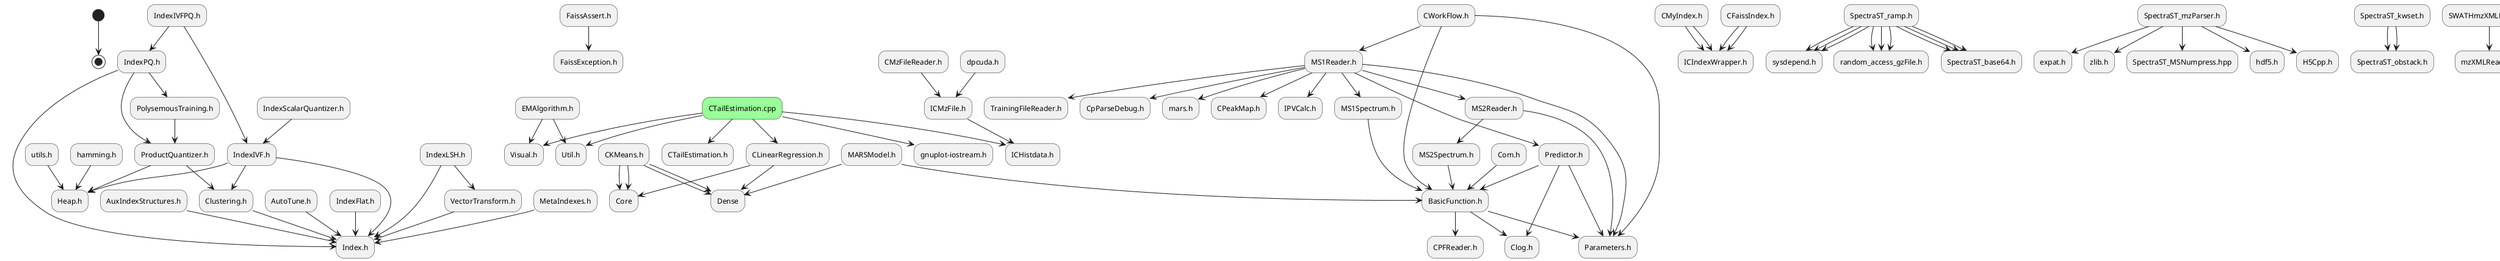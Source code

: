 Generated by Python tool to show the relationship of CPP files. 
Command line:
['/data/wulong/scripts/header_dependency.py', '../../mzXMLReader/', 'True']
@startuml
(*) --> (*)
"hamming.h"  --> "Heap.h"
"ProductQuantizer.h"  --> "Clustering.h"
"ProductQuantizer.h"  --> "Heap.h"
"FaissAssert.h"  --> "FaissException.h"
"EMAlgorithm.h"  --> "Util.h"
"EMAlgorithm.h"  --> "Visual.h"
"MetaIndexes.h"  --> "Index.h"
"Com.h"  --> "BasicFunction.h"
"CMyIndex.h"  --> "ICIndexWrapper.h"
"SpectraST_ramp.h"  --> "sysdepend.h"
"SpectraST_ramp.h"  --> "random_access_gzFile.h"
"SpectraST_ramp.h"  --> "SpectraST_base64.h"
"SpectraST_mzParser.h"  --> "expat.h"
"SpectraST_mzParser.h"  --> "zlib.h"
"SpectraST_mzParser.h"  --> "SpectraST_MSNumpress.hpp"
"SpectraST_mzParser.h"  --> "hdf5.h"
"SpectraST_mzParser.h"  --> "H5Cpp.h"
"SpectraST_kwset.h"  --> "SpectraST_obstack.h"
"CMyIndex.h"  --> "ICIndexWrapper.h"
"Predictor.h"  --> "Parameters.h"
"Predictor.h"  --> "Clog.h"
"Predictor.h"  --> "BasicFunction.h"
"IndexPQ.h"  --> "Index.h"
"IndexPQ.h"  --> "ProductQuantizer.h"
"IndexPQ.h"  --> "PolysemousTraining.h"
"MS2Reader.h"  --> "Parameters.h"
"MS2Reader.h"  --> "MS2Spectrum.h"
"SWATHmzXMLReader.h"  --> "mzXMLReader.h"
"MARSModel.h"  --> "BasicFunction.h"
"MARSModel.h"  --> "Dense"
"MS1Spectrum.h"  --> "BasicFunction.h"
"AuxIndexStructures.h"  --> "Index.h"
"PolysemousTraining.h"  --> "ProductQuantizer.h"
"IndexIVFPQ.h"  --> "IndexIVF.h"
"IndexIVFPQ.h"  --> "IndexPQ.h"
"MS1Reader.h"  --> "Parameters.h"
"MS1Reader.h"  --> "MS1Spectrum.h"
"MS1Reader.h"  --> "TrainingFileReader.h"
"MS1Reader.h"  --> "MS2Reader.h"
"MS1Reader.h"  --> "CpParseDebug.h"
"MS1Reader.h"  --> "Predictor.h"
"MS1Reader.h"  --> "mars.h"
"MS1Reader.h"  --> "CPeakMap.h"
"MS1Reader.h"  --> "IPVCalc.h"
"SpectraST_kwset.h"  --> "SpectraST_obstack.h"
"XMLFileParser.h"  --> "rapidxml.hpp"
"XMLFileParser.h"  --> "ICGtInfoUpdate.h"
"utils.h"  --> "Heap.h"
"IndexIVF.h"  --> "Index.h"
"IndexIVF.h"  --> "Clustering.h"
"IndexIVF.h"  --> "Heap.h"
"Clustering.h"  --> "Index.h"
"CMzFileReader.h"  --> "ICMzFile.h"
"AutoTune.h"  --> "Index.h"
"CKMeans.h"  --> "Core"
"CKMeans.h"  --> "Dense"
"IndexFlat.h"  --> "Index.h"
"SpectraST_ramp.h"  --> "sysdepend.h"
"SpectraST_ramp.h"  --> "random_access_gzFile.h"
"SpectraST_ramp.h"  --> "SpectraST_base64.h"
"predicted_spectra.h"  --> "AllScoreModels.h"
"IndexLSH.h"  --> "Index.h"
"IndexLSH.h"  --> "VectorTransform.h"
"CFaissIndex.h"  --> "ICIndexWrapper.h"
"swathdenoise.h"  --> "PeakList.h"
"IndexScalarQuantizer.h"  --> "IndexIVF.h"
"CFaissIndex.h"  --> "ICIndexWrapper.h"
"dpcuda.h"  --> "ICMzFile.h"
"CLinearRegression.h"  --> "Core"
"CLinearRegression.h"  --> "Dense"
"CKMeans.h"  --> "Core"
"CKMeans.h"  --> "Dense"
"ConcreteQueries.h"  --> "ICQuery.h"
"VectorTransform.h"  --> "Index.h"
"ICMzFile.h"  --> "ICHistdata.h"
"SpectraST_ramp.h"  --> "sysdepend.h"
"SpectraST_ramp.h"  --> "random_access_gzFile.h"
"SpectraST_ramp.h"  --> "SpectraST_base64.h"
"BasicFunction.h"  --> "Clog.h"
"BasicFunction.h"  --> "CPFReader.h"
"BasicFunction.h"  --> "Parameters.h"
"FCgiIO.h"  --> "fcgio.h"
"FCgiIO.h"  --> "CgiInput.h"
"MS2Spectrum.h"  --> "BasicFunction.h"
"CWorkFlow.h"  --> "Parameters.h"
"CWorkFlow.h"  --> "BasicFunction.h"
"CWorkFlow.h"  --> "MS1Reader.h"
"CTailEstimation.cpp" #99FF99 --> "CTailEstimation.h"
"CTailEstimation.cpp" #99FF99 --> "CLinearRegression.h"
"CTailEstimation.cpp" #99FF99 --> "Visual.h"
"CTailEstimation.cpp" #99FF99 --> "Util.h"
"CTailEstimation.cpp" #99FF99 --> "gnuplot-iostream.h"
"CTailEstimation.cpp" #99FF99 --> "ICHistdata.h"
@enduml
